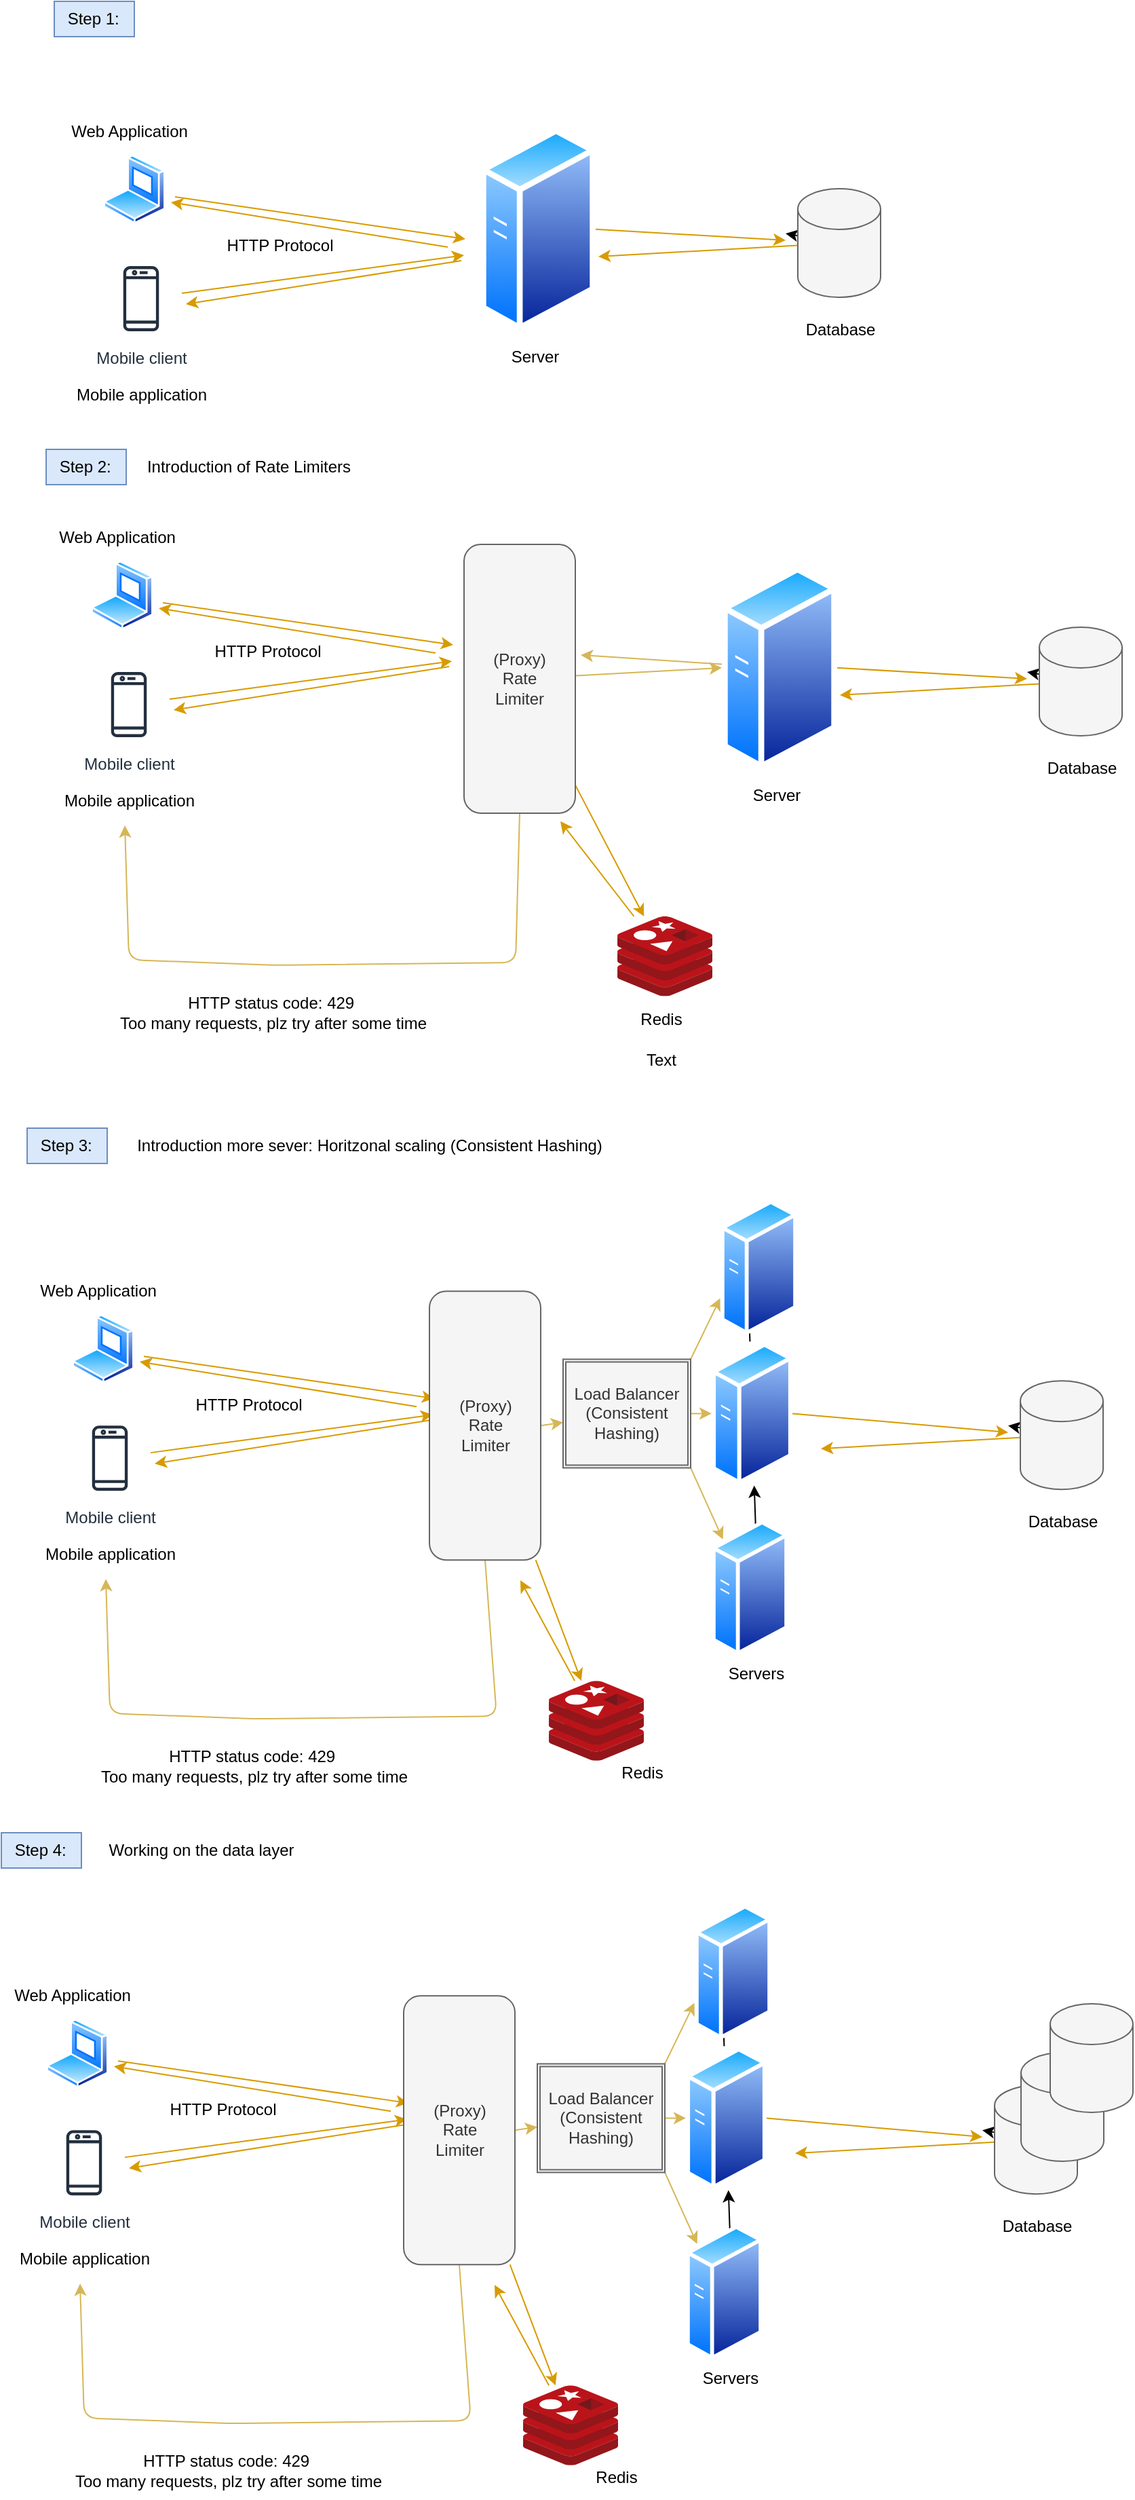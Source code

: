 <mxfile>
    <diagram id="KZtTN1PhhmkDYuG8sPAP" name="Page-1">
        <mxGraphModel dx="978" dy="692" grid="0" gridSize="10" guides="1" tooltips="1" connect="1" arrows="1" fold="1" page="0" pageScale="1" pageWidth="1169" pageHeight="827" background="#ffffff" math="0" shadow="0">
            <root>
                <mxCell id="0"/>
                <mxCell id="1" parent="0"/>
                <mxCell id="2" value="" style="aspect=fixed;perimeter=ellipsePerimeter;html=1;align=center;shadow=0;dashed=0;spacingTop=3;image;image=img/lib/active_directory/laptop_client.svg;" vertex="1" parent="1">
                    <mxGeometry x="108" y="181.89" width="46" height="51.11" as="geometry"/>
                </mxCell>
                <mxCell id="3" value="Mobile client" style="sketch=0;outlineConnect=0;fontColor=#232F3E;gradientColor=none;strokeColor=#232F3E;fillColor=#ffffff;dashed=0;verticalLabelPosition=bottom;verticalAlign=top;align=center;html=1;fontSize=12;fontStyle=0;aspect=fixed;shape=mxgraph.aws4.resourceIcon;resIcon=mxgraph.aws4.mobile_client;" vertex="1" parent="1">
                    <mxGeometry x="106" y="258" width="60" height="60" as="geometry"/>
                </mxCell>
                <mxCell id="6" value="Web Application" style="text;html=1;align=center;verticalAlign=middle;resizable=0;points=[];autosize=1;strokeColor=none;fillColor=none;fontColor=#000000;" vertex="1" parent="1">
                    <mxGeometry x="75" y="152" width="104" height="26" as="geometry"/>
                </mxCell>
                <mxCell id="8" value="Mobile application&lt;br&gt;" style="text;html=1;align=center;verticalAlign=middle;resizable=0;points=[];autosize=1;strokeColor=none;fillColor=none;fontColor=#000000;" vertex="1" parent="1">
                    <mxGeometry x="79" y="346" width="114" height="26" as="geometry"/>
                </mxCell>
                <mxCell id="23" style="edgeStyle=none;html=1;exitX=1;exitY=0.5;exitDx=0;exitDy=0;fontColor=#000000;fillColor=#ffe6cc;strokeColor=#d79b00;" edge="1" parent="1" source="9">
                    <mxGeometry relative="1" as="geometry">
                        <mxPoint x="611" y="245" as="targetPoint"/>
                    </mxGeometry>
                </mxCell>
                <mxCell id="9" value="" style="aspect=fixed;perimeter=ellipsePerimeter;html=1;align=center;shadow=0;dashed=0;spacingTop=3;image;image=img/lib/active_directory/generic_server.svg;fontColor=#000000;" vertex="1" parent="1">
                    <mxGeometry x="386" y="161" width="85" height="151.79" as="geometry"/>
                </mxCell>
                <mxCell id="12" value="Server" style="text;html=1;align=center;verticalAlign=middle;resizable=0;points=[];autosize=1;strokeColor=none;fillColor=none;fontColor=#000000;" vertex="1" parent="1">
                    <mxGeometry x="399" y="318" width="53" height="26" as="geometry"/>
                </mxCell>
                <mxCell id="14" value="" style="endArrow=classic;html=1;fontColor=#000000;fillColor=#ffe6cc;strokeColor=#d79b00;" edge="1" parent="1">
                    <mxGeometry width="50" height="50" relative="1" as="geometry">
                        <mxPoint x="161" y="213" as="sourcePoint"/>
                        <mxPoint x="375" y="244" as="targetPoint"/>
                    </mxGeometry>
                </mxCell>
                <mxCell id="15" value="" style="endArrow=classic;html=1;fontColor=#000000;fillColor=#ffe6cc;strokeColor=#d79b00;" edge="1" parent="1" source="3">
                    <mxGeometry width="50" height="50" relative="1" as="geometry">
                        <mxPoint x="171" y="223" as="sourcePoint"/>
                        <mxPoint x="374" y="256" as="targetPoint"/>
                    </mxGeometry>
                </mxCell>
                <mxCell id="16" value="HTTP Protocol" style="text;html=1;align=center;verticalAlign=middle;resizable=0;points=[];autosize=1;strokeColor=none;fillColor=none;fontColor=#000000;" vertex="1" parent="1">
                    <mxGeometry x="190" y="236" width="96" height="26" as="geometry"/>
                </mxCell>
                <mxCell id="17" value="" style="endArrow=classic;html=1;fontColor=#000000;fillColor=#ffe6cc;strokeColor=#d79b00;" edge="1" parent="1">
                    <mxGeometry width="50" height="50" relative="1" as="geometry">
                        <mxPoint x="362" y="250" as="sourcePoint"/>
                        <mxPoint x="158" y="217" as="targetPoint"/>
                    </mxGeometry>
                </mxCell>
                <mxCell id="18" value="" style="endArrow=classic;html=1;fontColor=#000000;fillColor=#ffe6cc;strokeColor=#d79b00;" edge="1" parent="1">
                    <mxGeometry width="50" height="50" relative="1" as="geometry">
                        <mxPoint x="372" y="260" as="sourcePoint"/>
                        <mxPoint x="169" y="292" as="targetPoint"/>
                    </mxGeometry>
                </mxCell>
                <mxCell id="24" style="edgeStyle=none;html=1;fontColor=#000000;fillColor=#ffe6cc;strokeColor=#d79b00;" edge="1" parent="1" source="19">
                    <mxGeometry relative="1" as="geometry">
                        <mxPoint x="473" y="257" as="targetPoint"/>
                    </mxGeometry>
                </mxCell>
                <mxCell id="25" style="edgeStyle=none;html=1;fontColor=#000000;" edge="1" parent="1" source="19">
                    <mxGeometry relative="1" as="geometry">
                        <mxPoint x="611" y="240" as="targetPoint"/>
                    </mxGeometry>
                </mxCell>
                <mxCell id="19" value="" style="shape=cylinder3;whiteSpace=wrap;html=1;boundedLbl=1;backgroundOutline=1;size=15;fontColor=#333333;fillColor=#f5f5f5;strokeColor=#666666;" vertex="1" parent="1">
                    <mxGeometry x="620" y="207" width="61" height="80" as="geometry"/>
                </mxCell>
                <mxCell id="22" value="Database&lt;br&gt;" style="text;html=1;align=center;verticalAlign=middle;resizable=0;points=[];autosize=1;strokeColor=none;fillColor=none;fontColor=#000000;" vertex="1" parent="1">
                    <mxGeometry x="616.5" y="298" width="69" height="26" as="geometry"/>
                </mxCell>
                <mxCell id="26" value="Step 1:&amp;nbsp;" style="text;html=1;align=center;verticalAlign=middle;resizable=0;points=[];autosize=1;strokeColor=#6c8ebf;fillColor=#dae8fc;fontColor=#000000;" vertex="1" parent="1">
                    <mxGeometry x="72" y="69" width="59" height="26" as="geometry"/>
                </mxCell>
                <mxCell id="27" value="" style="aspect=fixed;perimeter=ellipsePerimeter;html=1;align=center;shadow=0;dashed=0;spacingTop=3;image;image=img/lib/active_directory/laptop_client.svg;" vertex="1" parent="1">
                    <mxGeometry x="99" y="480.89" width="46" height="51.11" as="geometry"/>
                </mxCell>
                <mxCell id="28" value="Mobile client" style="sketch=0;outlineConnect=0;fontColor=#232F3E;gradientColor=none;strokeColor=#232F3E;fillColor=#ffffff;dashed=0;verticalLabelPosition=bottom;verticalAlign=top;align=center;html=1;fontSize=12;fontStyle=0;aspect=fixed;shape=mxgraph.aws4.resourceIcon;resIcon=mxgraph.aws4.mobile_client;" vertex="1" parent="1">
                    <mxGeometry x="97" y="557" width="60" height="60" as="geometry"/>
                </mxCell>
                <mxCell id="29" value="Web Application" style="text;html=1;align=center;verticalAlign=middle;resizable=0;points=[];autosize=1;strokeColor=none;fillColor=none;fontColor=#000000;" vertex="1" parent="1">
                    <mxGeometry x="66" y="451" width="104" height="26" as="geometry"/>
                </mxCell>
                <mxCell id="30" value="Mobile application&lt;br&gt;" style="text;html=1;align=center;verticalAlign=middle;resizable=0;points=[];autosize=1;strokeColor=none;fillColor=none;fontColor=#000000;" vertex="1" parent="1">
                    <mxGeometry x="70" y="645" width="114" height="26" as="geometry"/>
                </mxCell>
                <mxCell id="31" style="edgeStyle=none;html=1;exitX=1;exitY=0.5;exitDx=0;exitDy=0;fontColor=#000000;fillColor=#ffe6cc;strokeColor=#d79b00;" edge="1" parent="1" source="32">
                    <mxGeometry relative="1" as="geometry">
                        <mxPoint x="789" y="568" as="targetPoint"/>
                    </mxGeometry>
                </mxCell>
                <mxCell id="47" style="edgeStyle=none;html=1;fontColor=#000000;fillColor=#fff2cc;strokeColor=#d6b656;" edge="1" parent="1" source="32">
                    <mxGeometry relative="1" as="geometry">
                        <mxPoint x="460" y="550.5" as="targetPoint"/>
                    </mxGeometry>
                </mxCell>
                <mxCell id="32" value="" style="aspect=fixed;perimeter=ellipsePerimeter;html=1;align=center;shadow=0;dashed=0;spacingTop=3;image;image=img/lib/active_directory/generic_server.svg;fontColor=#000000;" vertex="1" parent="1">
                    <mxGeometry x="564" y="484" width="85" height="151.79" as="geometry"/>
                </mxCell>
                <mxCell id="33" value="Server" style="text;html=1;align=center;verticalAlign=middle;resizable=0;points=[];autosize=1;strokeColor=none;fillColor=none;fontColor=#000000;" vertex="1" parent="1">
                    <mxGeometry x="577" y="641" width="53" height="26" as="geometry"/>
                </mxCell>
                <mxCell id="34" value="" style="endArrow=classic;html=1;fontColor=#000000;fillColor=#ffe6cc;strokeColor=#d79b00;" edge="1" parent="1">
                    <mxGeometry width="50" height="50" relative="1" as="geometry">
                        <mxPoint x="152" y="512" as="sourcePoint"/>
                        <mxPoint x="366" y="543" as="targetPoint"/>
                    </mxGeometry>
                </mxCell>
                <mxCell id="35" value="" style="endArrow=classic;html=1;fontColor=#000000;fillColor=#ffe6cc;strokeColor=#d79b00;" edge="1" parent="1" source="28">
                    <mxGeometry width="50" height="50" relative="1" as="geometry">
                        <mxPoint x="162" y="522" as="sourcePoint"/>
                        <mxPoint x="365" y="555" as="targetPoint"/>
                    </mxGeometry>
                </mxCell>
                <mxCell id="36" value="HTTP Protocol" style="text;html=1;align=center;verticalAlign=middle;resizable=0;points=[];autosize=1;strokeColor=none;fillColor=none;fontColor=#000000;" vertex="1" parent="1">
                    <mxGeometry x="181" y="535" width="96" height="26" as="geometry"/>
                </mxCell>
                <mxCell id="37" value="" style="endArrow=classic;html=1;fontColor=#000000;fillColor=#ffe6cc;strokeColor=#d79b00;" edge="1" parent="1">
                    <mxGeometry width="50" height="50" relative="1" as="geometry">
                        <mxPoint x="353" y="549" as="sourcePoint"/>
                        <mxPoint x="149" y="516" as="targetPoint"/>
                    </mxGeometry>
                </mxCell>
                <mxCell id="38" value="" style="endArrow=classic;html=1;fontColor=#000000;fillColor=#ffe6cc;strokeColor=#d79b00;" edge="1" parent="1">
                    <mxGeometry width="50" height="50" relative="1" as="geometry">
                        <mxPoint x="363" y="559" as="sourcePoint"/>
                        <mxPoint x="160" y="591" as="targetPoint"/>
                    </mxGeometry>
                </mxCell>
                <mxCell id="39" style="edgeStyle=none;html=1;fontColor=#000000;fillColor=#ffe6cc;strokeColor=#d79b00;" edge="1" parent="1" source="41">
                    <mxGeometry relative="1" as="geometry">
                        <mxPoint x="651" y="580" as="targetPoint"/>
                    </mxGeometry>
                </mxCell>
                <mxCell id="40" style="edgeStyle=none;html=1;fontColor=#000000;" edge="1" parent="1" source="41">
                    <mxGeometry relative="1" as="geometry">
                        <mxPoint x="789" y="563" as="targetPoint"/>
                    </mxGeometry>
                </mxCell>
                <mxCell id="41" value="" style="shape=cylinder3;whiteSpace=wrap;html=1;boundedLbl=1;backgroundOutline=1;size=15;fontColor=#333333;fillColor=#f5f5f5;strokeColor=#666666;" vertex="1" parent="1">
                    <mxGeometry x="798" y="530" width="61" height="80" as="geometry"/>
                </mxCell>
                <mxCell id="42" value="Database&lt;br&gt;" style="text;html=1;align=center;verticalAlign=middle;resizable=0;points=[];autosize=1;strokeColor=none;fillColor=none;fontColor=#000000;" vertex="1" parent="1">
                    <mxGeometry x="794.5" y="621" width="69" height="26" as="geometry"/>
                </mxCell>
                <mxCell id="43" value="Step 2:&amp;nbsp;" style="text;html=1;align=center;verticalAlign=middle;resizable=0;points=[];autosize=1;strokeColor=#6c8ebf;fillColor=#dae8fc;fontColor=#000000;" vertex="1" parent="1">
                    <mxGeometry x="66" y="399" width="59" height="26" as="geometry"/>
                </mxCell>
                <mxCell id="44" value="Introduction of Rate Limiters" style="text;html=1;align=center;verticalAlign=middle;resizable=0;points=[];autosize=1;strokeColor=none;fillColor=none;fontColor=#000000;" vertex="1" parent="1">
                    <mxGeometry x="131" y="399" width="168" height="26" as="geometry"/>
                </mxCell>
                <mxCell id="46" style="edgeStyle=none;html=1;entryX=0;entryY=0.5;entryDx=0;entryDy=0;fontColor=#000000;fillColor=#fff2cc;strokeColor=#d6b656;" edge="1" parent="1" source="45" target="32">
                    <mxGeometry relative="1" as="geometry"/>
                </mxCell>
                <mxCell id="48" style="edgeStyle=none;html=1;fontColor=#000000;exitX=0.5;exitY=1;exitDx=0;exitDy=0;fillColor=#fff2cc;strokeColor=#d6b656;" edge="1" parent="1" source="45">
                    <mxGeometry relative="1" as="geometry">
                        <mxPoint x="124" y="676" as="targetPoint"/>
                        <Array as="points">
                            <mxPoint x="412" y="777"/>
                            <mxPoint x="235" y="779"/>
                            <mxPoint x="127" y="775"/>
                        </Array>
                    </mxGeometry>
                </mxCell>
                <mxCell id="52" style="edgeStyle=none;html=1;fontColor=#000000;fillColor=#ffe6cc;strokeColor=#d79b00;" edge="1" parent="1" source="45" target="50">
                    <mxGeometry relative="1" as="geometry"/>
                </mxCell>
                <mxCell id="45" value="(Proxy)&lt;br&gt;Rate&lt;br&gt;Limiter" style="rounded=1;whiteSpace=wrap;html=1;fontColor=#333333;fillColor=#f5f5f5;strokeColor=#666666;" vertex="1" parent="1">
                    <mxGeometry x="374" y="469" width="82" height="198" as="geometry"/>
                </mxCell>
                <mxCell id="49" value="HTTP status code: 429&amp;nbsp;&lt;br&gt;Too many requests, plz try after some time&lt;br&gt;" style="text;html=1;align=center;verticalAlign=middle;resizable=0;points=[];autosize=1;strokeColor=none;fillColor=none;fontColor=#000000;" vertex="1" parent="1">
                    <mxGeometry x="111" y="793" width="244" height="41" as="geometry"/>
                </mxCell>
                <mxCell id="53" style="edgeStyle=none;html=1;fontColor=#000000;fillColor=#ffe6cc;strokeColor=#d79b00;" edge="1" parent="1" source="50">
                    <mxGeometry relative="1" as="geometry">
                        <mxPoint x="445" y="673" as="targetPoint"/>
                    </mxGeometry>
                </mxCell>
                <mxCell id="50" value="" style="sketch=0;aspect=fixed;html=1;points=[];align=center;image;fontSize=12;image=img/lib/mscae/Cache_Redis_Product.svg;fontColor=#000000;" vertex="1" parent="1">
                    <mxGeometry x="487" y="743" width="70" height="58.8" as="geometry"/>
                </mxCell>
                <mxCell id="51" value="Redis" style="text;html=1;align=center;verticalAlign=middle;resizable=0;points=[];autosize=1;strokeColor=none;fillColor=none;fontColor=#000000;" vertex="1" parent="1">
                    <mxGeometry x="494" y="806" width="49" height="26" as="geometry"/>
                </mxCell>
                <mxCell id="54" value="Text" style="text;html=1;align=center;verticalAlign=middle;resizable=0;points=[];autosize=1;strokeColor=none;fillColor=none;fontColor=#000000;" vertex="1" parent="1">
                    <mxGeometry x="498.5" y="836" width="40" height="26" as="geometry"/>
                </mxCell>
                <mxCell id="55" value="" style="aspect=fixed;perimeter=ellipsePerimeter;html=1;align=center;shadow=0;dashed=0;spacingTop=3;image;image=img/lib/active_directory/laptop_client.svg;" vertex="1" parent="1">
                    <mxGeometry x="85" y="1035.99" width="46" height="51.11" as="geometry"/>
                </mxCell>
                <mxCell id="56" value="Mobile client" style="sketch=0;outlineConnect=0;fontColor=#232F3E;gradientColor=none;strokeColor=#232F3E;fillColor=#ffffff;dashed=0;verticalLabelPosition=bottom;verticalAlign=top;align=center;html=1;fontSize=12;fontStyle=0;aspect=fixed;shape=mxgraph.aws4.resourceIcon;resIcon=mxgraph.aws4.mobile_client;" vertex="1" parent="1">
                    <mxGeometry x="83" y="1112.1" width="60" height="60" as="geometry"/>
                </mxCell>
                <mxCell id="57" value="Web Application" style="text;html=1;align=center;verticalAlign=middle;resizable=0;points=[];autosize=1;strokeColor=none;fillColor=none;fontColor=#000000;" vertex="1" parent="1">
                    <mxGeometry x="52" y="1006.1" width="104" height="26" as="geometry"/>
                </mxCell>
                <mxCell id="58" value="Mobile application&lt;br&gt;" style="text;html=1;align=center;verticalAlign=middle;resizable=0;points=[];autosize=1;strokeColor=none;fillColor=none;fontColor=#000000;" vertex="1" parent="1">
                    <mxGeometry x="56" y="1200.1" width="114" height="26" as="geometry"/>
                </mxCell>
                <mxCell id="59" style="edgeStyle=none;html=1;exitX=1;exitY=0.5;exitDx=0;exitDy=0;fontColor=#000000;fillColor=#ffe6cc;strokeColor=#d79b00;" edge="1" parent="1" source="61">
                    <mxGeometry relative="1" as="geometry">
                        <mxPoint x="775" y="1123.1" as="targetPoint"/>
                    </mxGeometry>
                </mxCell>
                <mxCell id="85" value="" style="edgeStyle=none;html=1;fontColor=#000000;" edge="1" parent="1" source="61">
                    <mxGeometry relative="1" as="geometry">
                        <mxPoint x="584.01" y="1039.05" as="targetPoint"/>
                    </mxGeometry>
                </mxCell>
                <mxCell id="61" value="" style="aspect=fixed;perimeter=ellipsePerimeter;html=1;align=center;shadow=0;dashed=0;spacingTop=3;image;image=img/lib/active_directory/generic_server.svg;fontColor=#000000;" vertex="1" parent="1">
                    <mxGeometry x="556.5" y="1056.1" width="59.5" height="106.25" as="geometry"/>
                </mxCell>
                <mxCell id="83" value="" style="edgeStyle=none;html=1;fontColor=#000000;" edge="1" parent="1" source="62" target="61">
                    <mxGeometry relative="1" as="geometry"/>
                </mxCell>
                <mxCell id="62" value="Server" style="text;html=1;align=center;verticalAlign=middle;resizable=0;points=[];autosize=1;strokeColor=none;fillColor=none;fontColor=#000000;" vertex="1" parent="1">
                    <mxGeometry x="563" y="1196.1" width="53" height="26" as="geometry"/>
                </mxCell>
                <mxCell id="63" value="" style="endArrow=classic;html=1;fontColor=#000000;fillColor=#ffe6cc;strokeColor=#d79b00;" edge="1" parent="1">
                    <mxGeometry width="50" height="50" relative="1" as="geometry">
                        <mxPoint x="138" y="1067.1" as="sourcePoint"/>
                        <mxPoint x="352" y="1098.1" as="targetPoint"/>
                    </mxGeometry>
                </mxCell>
                <mxCell id="64" value="" style="endArrow=classic;html=1;fontColor=#000000;fillColor=#ffe6cc;strokeColor=#d79b00;" edge="1" parent="1" source="56">
                    <mxGeometry width="50" height="50" relative="1" as="geometry">
                        <mxPoint x="148" y="1077.1" as="sourcePoint"/>
                        <mxPoint x="351" y="1110.1" as="targetPoint"/>
                    </mxGeometry>
                </mxCell>
                <mxCell id="65" value="HTTP Protocol" style="text;html=1;align=center;verticalAlign=middle;resizable=0;points=[];autosize=1;strokeColor=none;fillColor=none;fontColor=#000000;" vertex="1" parent="1">
                    <mxGeometry x="167" y="1090.1" width="96" height="26" as="geometry"/>
                </mxCell>
                <mxCell id="66" value="" style="endArrow=classic;html=1;fontColor=#000000;fillColor=#ffe6cc;strokeColor=#d79b00;" edge="1" parent="1">
                    <mxGeometry width="50" height="50" relative="1" as="geometry">
                        <mxPoint x="339" y="1104.1" as="sourcePoint"/>
                        <mxPoint x="135" y="1071.1" as="targetPoint"/>
                    </mxGeometry>
                </mxCell>
                <mxCell id="67" value="" style="endArrow=classic;html=1;fontColor=#000000;fillColor=#ffe6cc;strokeColor=#d79b00;" edge="1" parent="1">
                    <mxGeometry width="50" height="50" relative="1" as="geometry">
                        <mxPoint x="349" y="1114.1" as="sourcePoint"/>
                        <mxPoint x="146" y="1146.1" as="targetPoint"/>
                    </mxGeometry>
                </mxCell>
                <mxCell id="68" style="edgeStyle=none;html=1;fontColor=#000000;fillColor=#ffe6cc;strokeColor=#d79b00;" edge="1" parent="1" source="70">
                    <mxGeometry relative="1" as="geometry">
                        <mxPoint x="637" y="1135.1" as="targetPoint"/>
                    </mxGeometry>
                </mxCell>
                <mxCell id="69" style="edgeStyle=none;html=1;fontColor=#000000;" edge="1" parent="1" source="70">
                    <mxGeometry relative="1" as="geometry">
                        <mxPoint x="775" y="1118.1" as="targetPoint"/>
                    </mxGeometry>
                </mxCell>
                <mxCell id="70" value="" style="shape=cylinder3;whiteSpace=wrap;html=1;boundedLbl=1;backgroundOutline=1;size=15;fontColor=#333333;fillColor=#f5f5f5;strokeColor=#666666;" vertex="1" parent="1">
                    <mxGeometry x="784" y="1085.1" width="61" height="80" as="geometry"/>
                </mxCell>
                <mxCell id="71" value="Database&lt;br&gt;" style="text;html=1;align=center;verticalAlign=middle;resizable=0;points=[];autosize=1;strokeColor=none;fillColor=none;fontColor=#000000;" vertex="1" parent="1">
                    <mxGeometry x="780.5" y="1176.1" width="69" height="26" as="geometry"/>
                </mxCell>
                <mxCell id="72" value="Step 3:&amp;nbsp;" style="text;html=1;align=center;verticalAlign=middle;resizable=0;points=[];autosize=1;strokeColor=#6c8ebf;fillColor=#dae8fc;fontColor=#000000;" vertex="1" parent="1">
                    <mxGeometry x="52" y="899" width="59" height="26" as="geometry"/>
                </mxCell>
                <mxCell id="73" value="Introduction more sever: Horitzonal scaling (Consistent Hashing)" style="text;html=1;align=center;verticalAlign=middle;resizable=0;points=[];autosize=1;strokeColor=none;fillColor=none;fontColor=#000000;" vertex="1" parent="1">
                    <mxGeometry x="123.5" y="899" width="361" height="26" as="geometry"/>
                </mxCell>
                <mxCell id="75" style="edgeStyle=none;html=1;fontColor=#000000;exitX=0.5;exitY=1;exitDx=0;exitDy=0;fillColor=#fff2cc;strokeColor=#d6b656;" edge="1" parent="1" source="77">
                    <mxGeometry relative="1" as="geometry">
                        <mxPoint x="110" y="1231.1" as="targetPoint"/>
                        <Array as="points">
                            <mxPoint x="398" y="1332.1"/>
                            <mxPoint x="221" y="1334.1"/>
                            <mxPoint x="113" y="1330.1"/>
                        </Array>
                    </mxGeometry>
                </mxCell>
                <mxCell id="76" style="edgeStyle=none;html=1;fontColor=#000000;fillColor=#ffe6cc;strokeColor=#d79b00;" edge="1" parent="1" source="77" target="80">
                    <mxGeometry relative="1" as="geometry"/>
                </mxCell>
                <mxCell id="116" style="edgeStyle=none;html=1;exitX=1;exitY=0.5;exitDx=0;exitDy=0;fontColor=#000000;fillColor=#fff2cc;strokeColor=#d6b656;" edge="1" parent="1" source="77" target="115">
                    <mxGeometry relative="1" as="geometry"/>
                </mxCell>
                <mxCell id="77" value="(Proxy)&lt;br&gt;Rate&lt;br&gt;Limiter" style="rounded=1;whiteSpace=wrap;html=1;fontColor=#333333;fillColor=#f5f5f5;strokeColor=#666666;" vertex="1" parent="1">
                    <mxGeometry x="348.5" y="1019.1" width="82" height="198" as="geometry"/>
                </mxCell>
                <mxCell id="78" value="HTTP status code: 429&amp;nbsp;&lt;br&gt;Too many requests, plz try after some time&lt;br&gt;" style="text;html=1;align=center;verticalAlign=middle;resizable=0;points=[];autosize=1;strokeColor=none;fillColor=none;fontColor=#000000;" vertex="1" parent="1">
                    <mxGeometry x="97" y="1348.1" width="244" height="41" as="geometry"/>
                </mxCell>
                <mxCell id="79" style="edgeStyle=none;html=1;fontColor=#000000;fillColor=#ffe6cc;strokeColor=#d79b00;" edge="1" parent="1" source="80">
                    <mxGeometry relative="1" as="geometry">
                        <mxPoint x="415.5" y="1232.1" as="targetPoint"/>
                    </mxGeometry>
                </mxCell>
                <mxCell id="80" value="" style="sketch=0;aspect=fixed;html=1;points=[];align=center;image;fontSize=12;image=img/lib/mscae/Cache_Redis_Product.svg;fontColor=#000000;" vertex="1" parent="1">
                    <mxGeometry x="436.5" y="1306.1" width="70" height="58.8" as="geometry"/>
                </mxCell>
                <mxCell id="81" value="Redis" style="text;html=1;align=center;verticalAlign=middle;resizable=0;points=[];autosize=1;strokeColor=none;fillColor=none;fontColor=#000000;" vertex="1" parent="1">
                    <mxGeometry x="480" y="1361.1" width="49" height="26" as="geometry"/>
                </mxCell>
                <mxCell id="84" value="" style="aspect=fixed;perimeter=ellipsePerimeter;html=1;align=center;shadow=0;dashed=0;spacingTop=3;image;image=img/lib/active_directory/generic_server.svg;fontColor=#000000;" vertex="1" parent="1">
                    <mxGeometry x="563" y="951.1" width="56.5" height="100.9" as="geometry"/>
                </mxCell>
                <mxCell id="114" value="" style="aspect=fixed;perimeter=ellipsePerimeter;html=1;align=center;shadow=0;dashed=0;spacingTop=3;image;image=img/lib/active_directory/generic_server.svg;fontColor=#000000;" vertex="1" parent="1">
                    <mxGeometry x="556.5" y="1187.1" width="56.5" height="100.9" as="geometry"/>
                </mxCell>
                <mxCell id="117" style="edgeStyle=none;html=1;exitX=1;exitY=0;exitDx=0;exitDy=0;entryX=0;entryY=1;entryDx=0;entryDy=0;fontColor=#000000;fillColor=#fff2cc;strokeColor=#d6b656;" edge="1" parent="1" source="115">
                    <mxGeometry relative="1" as="geometry">
                        <mxPoint x="562.774" y="1024.322" as="targetPoint"/>
                    </mxGeometry>
                </mxCell>
                <mxCell id="118" style="edgeStyle=none;html=1;exitX=1;exitY=0.5;exitDx=0;exitDy=0;entryX=0;entryY=0.5;entryDx=0;entryDy=0;fontColor=#000000;fillColor=#fff2cc;strokeColor=#d6b656;" edge="1" parent="1" source="115" target="61">
                    <mxGeometry relative="1" as="geometry"/>
                </mxCell>
                <mxCell id="119" style="edgeStyle=none;html=1;exitX=1;exitY=1;exitDx=0;exitDy=0;entryX=0;entryY=0;entryDx=0;entryDy=0;fontColor=#000000;fillColor=#fff2cc;strokeColor=#d6b656;" edge="1" parent="1" source="115" target="114">
                    <mxGeometry relative="1" as="geometry"/>
                </mxCell>
                <mxCell id="115" value="Load Balancer&lt;br&gt;(Consistent Hashing)" style="shape=ext;double=1;rounded=0;whiteSpace=wrap;html=1;fontColor=#333333;fillColor=#f5f5f5;strokeColor=#666666;" vertex="1" parent="1">
                    <mxGeometry x="447" y="1069.23" width="94" height="80" as="geometry"/>
                </mxCell>
                <mxCell id="120" value="Servers" style="text;html=1;align=center;verticalAlign=middle;resizable=0;points=[];autosize=1;strokeColor=none;fillColor=none;fontColor=#000000;" vertex="1" parent="1">
                    <mxGeometry x="559" y="1288.0" width="59" height="26" as="geometry"/>
                </mxCell>
                <mxCell id="121" value="" style="aspect=fixed;perimeter=ellipsePerimeter;html=1;align=center;shadow=0;dashed=0;spacingTop=3;image;image=img/lib/active_directory/laptop_client.svg;" vertex="1" parent="1">
                    <mxGeometry x="66" y="1554.99" width="46" height="51.11" as="geometry"/>
                </mxCell>
                <mxCell id="122" value="Mobile client" style="sketch=0;outlineConnect=0;fontColor=#232F3E;gradientColor=none;strokeColor=#232F3E;fillColor=#ffffff;dashed=0;verticalLabelPosition=bottom;verticalAlign=top;align=center;html=1;fontSize=12;fontStyle=0;aspect=fixed;shape=mxgraph.aws4.resourceIcon;resIcon=mxgraph.aws4.mobile_client;" vertex="1" parent="1">
                    <mxGeometry x="64" y="1631.1" width="60" height="60" as="geometry"/>
                </mxCell>
                <mxCell id="123" value="Web Application" style="text;html=1;align=center;verticalAlign=middle;resizable=0;points=[];autosize=1;strokeColor=none;fillColor=none;fontColor=#000000;" vertex="1" parent="1">
                    <mxGeometry x="33" y="1525.1" width="104" height="26" as="geometry"/>
                </mxCell>
                <mxCell id="124" value="Mobile application&lt;br&gt;" style="text;html=1;align=center;verticalAlign=middle;resizable=0;points=[];autosize=1;strokeColor=none;fillColor=none;fontColor=#000000;" vertex="1" parent="1">
                    <mxGeometry x="37" y="1719.1" width="114" height="26" as="geometry"/>
                </mxCell>
                <mxCell id="125" style="edgeStyle=none;html=1;exitX=1;exitY=0.5;exitDx=0;exitDy=0;fontColor=#000000;fillColor=#ffe6cc;strokeColor=#d79b00;" edge="1" parent="1" source="127">
                    <mxGeometry relative="1" as="geometry">
                        <mxPoint x="756" y="1642.1" as="targetPoint"/>
                    </mxGeometry>
                </mxCell>
                <mxCell id="126" value="" style="edgeStyle=none;html=1;fontColor=#000000;" edge="1" parent="1" source="127">
                    <mxGeometry relative="1" as="geometry">
                        <mxPoint x="565.01" y="1558.05" as="targetPoint"/>
                    </mxGeometry>
                </mxCell>
                <mxCell id="127" value="" style="aspect=fixed;perimeter=ellipsePerimeter;html=1;align=center;shadow=0;dashed=0;spacingTop=3;image;image=img/lib/active_directory/generic_server.svg;fontColor=#000000;" vertex="1" parent="1">
                    <mxGeometry x="537.5" y="1575.1" width="59.5" height="106.25" as="geometry"/>
                </mxCell>
                <mxCell id="128" value="" style="edgeStyle=none;html=1;fontColor=#000000;" edge="1" parent="1" source="129" target="127">
                    <mxGeometry relative="1" as="geometry"/>
                </mxCell>
                <mxCell id="129" value="Server" style="text;html=1;align=center;verticalAlign=middle;resizable=0;points=[];autosize=1;strokeColor=none;fillColor=none;fontColor=#000000;" vertex="1" parent="1">
                    <mxGeometry x="544" y="1715.1" width="53" height="26" as="geometry"/>
                </mxCell>
                <mxCell id="130" value="" style="endArrow=classic;html=1;fontColor=#000000;fillColor=#ffe6cc;strokeColor=#d79b00;" edge="1" parent="1">
                    <mxGeometry width="50" height="50" relative="1" as="geometry">
                        <mxPoint x="119" y="1586.1" as="sourcePoint"/>
                        <mxPoint x="333" y="1617.1" as="targetPoint"/>
                    </mxGeometry>
                </mxCell>
                <mxCell id="131" value="" style="endArrow=classic;html=1;fontColor=#000000;fillColor=#ffe6cc;strokeColor=#d79b00;" edge="1" parent="1" source="122">
                    <mxGeometry width="50" height="50" relative="1" as="geometry">
                        <mxPoint x="129" y="1596.1" as="sourcePoint"/>
                        <mxPoint x="332" y="1629.1" as="targetPoint"/>
                    </mxGeometry>
                </mxCell>
                <mxCell id="132" value="HTTP Protocol" style="text;html=1;align=center;verticalAlign=middle;resizable=0;points=[];autosize=1;strokeColor=none;fillColor=none;fontColor=#000000;" vertex="1" parent="1">
                    <mxGeometry x="148" y="1609.1" width="96" height="26" as="geometry"/>
                </mxCell>
                <mxCell id="133" value="" style="endArrow=classic;html=1;fontColor=#000000;fillColor=#ffe6cc;strokeColor=#d79b00;" edge="1" parent="1">
                    <mxGeometry width="50" height="50" relative="1" as="geometry">
                        <mxPoint x="320" y="1623.1" as="sourcePoint"/>
                        <mxPoint x="116" y="1590.1" as="targetPoint"/>
                    </mxGeometry>
                </mxCell>
                <mxCell id="134" value="" style="endArrow=classic;html=1;fontColor=#000000;fillColor=#ffe6cc;strokeColor=#d79b00;" edge="1" parent="1">
                    <mxGeometry width="50" height="50" relative="1" as="geometry">
                        <mxPoint x="330" y="1633.1" as="sourcePoint"/>
                        <mxPoint x="127" y="1665.1" as="targetPoint"/>
                    </mxGeometry>
                </mxCell>
                <mxCell id="135" style="edgeStyle=none;html=1;fontColor=#000000;fillColor=#ffe6cc;strokeColor=#d79b00;" edge="1" parent="1" source="137">
                    <mxGeometry relative="1" as="geometry">
                        <mxPoint x="618" y="1654.1" as="targetPoint"/>
                    </mxGeometry>
                </mxCell>
                <mxCell id="136" style="edgeStyle=none;html=1;fontColor=#000000;" edge="1" parent="1" source="137">
                    <mxGeometry relative="1" as="geometry">
                        <mxPoint x="756" y="1637.1" as="targetPoint"/>
                    </mxGeometry>
                </mxCell>
                <mxCell id="137" value="" style="shape=cylinder3;whiteSpace=wrap;html=1;boundedLbl=1;backgroundOutline=1;size=15;fontColor=#333333;fillColor=#f5f5f5;strokeColor=#666666;" vertex="1" parent="1">
                    <mxGeometry x="765" y="1604.1" width="61" height="80" as="geometry"/>
                </mxCell>
                <mxCell id="138" value="Database&lt;br&gt;" style="text;html=1;align=center;verticalAlign=middle;resizable=0;points=[];autosize=1;strokeColor=none;fillColor=none;fontColor=#000000;" vertex="1" parent="1">
                    <mxGeometry x="761.5" y="1695.1" width="69" height="26" as="geometry"/>
                </mxCell>
                <mxCell id="139" value="Step 4:&amp;nbsp;" style="text;html=1;align=center;verticalAlign=middle;resizable=0;points=[];autosize=1;strokeColor=#6c8ebf;fillColor=#dae8fc;fontColor=#000000;" vertex="1" parent="1">
                    <mxGeometry x="33" y="1418" width="59" height="26" as="geometry"/>
                </mxCell>
                <mxCell id="140" value="Working on the data layer" style="text;html=1;align=center;verticalAlign=middle;resizable=0;points=[];autosize=1;strokeColor=none;fillColor=none;fontColor=#000000;" vertex="1" parent="1">
                    <mxGeometry x="102" y="1418" width="155" height="26" as="geometry"/>
                </mxCell>
                <mxCell id="141" style="edgeStyle=none;html=1;fontColor=#000000;exitX=0.5;exitY=1;exitDx=0;exitDy=0;fillColor=#fff2cc;strokeColor=#d6b656;" edge="1" parent="1" source="144">
                    <mxGeometry relative="1" as="geometry">
                        <mxPoint x="91" y="1750.1" as="targetPoint"/>
                        <Array as="points">
                            <mxPoint x="379" y="1851.1"/>
                            <mxPoint x="202" y="1853.1"/>
                            <mxPoint x="94" y="1849.1"/>
                        </Array>
                    </mxGeometry>
                </mxCell>
                <mxCell id="142" style="edgeStyle=none;html=1;fontColor=#000000;fillColor=#ffe6cc;strokeColor=#d79b00;" edge="1" parent="1" source="144" target="147">
                    <mxGeometry relative="1" as="geometry"/>
                </mxCell>
                <mxCell id="143" style="edgeStyle=none;html=1;exitX=1;exitY=0.5;exitDx=0;exitDy=0;fontColor=#000000;fillColor=#fff2cc;strokeColor=#d6b656;" edge="1" parent="1" source="144" target="154">
                    <mxGeometry relative="1" as="geometry"/>
                </mxCell>
                <mxCell id="144" value="(Proxy)&lt;br&gt;Rate&lt;br&gt;Limiter" style="rounded=1;whiteSpace=wrap;html=1;fontColor=#333333;fillColor=#f5f5f5;strokeColor=#666666;" vertex="1" parent="1">
                    <mxGeometry x="329.5" y="1538.1" width="82" height="198" as="geometry"/>
                </mxCell>
                <mxCell id="145" value="HTTP status code: 429&amp;nbsp;&lt;br&gt;Too many requests, plz try after some time&lt;br&gt;" style="text;html=1;align=center;verticalAlign=middle;resizable=0;points=[];autosize=1;strokeColor=none;fillColor=none;fontColor=#000000;" vertex="1" parent="1">
                    <mxGeometry x="78" y="1867.1" width="244" height="41" as="geometry"/>
                </mxCell>
                <mxCell id="146" style="edgeStyle=none;html=1;fontColor=#000000;fillColor=#ffe6cc;strokeColor=#d79b00;" edge="1" parent="1" source="147">
                    <mxGeometry relative="1" as="geometry">
                        <mxPoint x="396.5" y="1751.1" as="targetPoint"/>
                    </mxGeometry>
                </mxCell>
                <mxCell id="147" value="" style="sketch=0;aspect=fixed;html=1;points=[];align=center;image;fontSize=12;image=img/lib/mscae/Cache_Redis_Product.svg;fontColor=#000000;" vertex="1" parent="1">
                    <mxGeometry x="417.5" y="1825.1" width="70" height="58.8" as="geometry"/>
                </mxCell>
                <mxCell id="148" value="Redis" style="text;html=1;align=center;verticalAlign=middle;resizable=0;points=[];autosize=1;strokeColor=none;fillColor=none;fontColor=#000000;" vertex="1" parent="1">
                    <mxGeometry x="461" y="1880.1" width="49" height="26" as="geometry"/>
                </mxCell>
                <mxCell id="149" value="" style="aspect=fixed;perimeter=ellipsePerimeter;html=1;align=center;shadow=0;dashed=0;spacingTop=3;image;image=img/lib/active_directory/generic_server.svg;fontColor=#000000;" vertex="1" parent="1">
                    <mxGeometry x="544" y="1470.1" width="56.5" height="100.9" as="geometry"/>
                </mxCell>
                <mxCell id="150" value="" style="aspect=fixed;perimeter=ellipsePerimeter;html=1;align=center;shadow=0;dashed=0;spacingTop=3;image;image=img/lib/active_directory/generic_server.svg;fontColor=#000000;" vertex="1" parent="1">
                    <mxGeometry x="537.5" y="1706.1" width="56.5" height="100.9" as="geometry"/>
                </mxCell>
                <mxCell id="151" style="edgeStyle=none;html=1;exitX=1;exitY=0;exitDx=0;exitDy=0;entryX=0;entryY=1;entryDx=0;entryDy=0;fontColor=#000000;fillColor=#fff2cc;strokeColor=#d6b656;" edge="1" parent="1" source="154">
                    <mxGeometry relative="1" as="geometry">
                        <mxPoint x="543.774" y="1543.322" as="targetPoint"/>
                    </mxGeometry>
                </mxCell>
                <mxCell id="152" style="edgeStyle=none;html=1;exitX=1;exitY=0.5;exitDx=0;exitDy=0;entryX=0;entryY=0.5;entryDx=0;entryDy=0;fontColor=#000000;fillColor=#fff2cc;strokeColor=#d6b656;" edge="1" parent="1" source="154" target="127">
                    <mxGeometry relative="1" as="geometry"/>
                </mxCell>
                <mxCell id="153" style="edgeStyle=none;html=1;exitX=1;exitY=1;exitDx=0;exitDy=0;entryX=0;entryY=0;entryDx=0;entryDy=0;fontColor=#000000;fillColor=#fff2cc;strokeColor=#d6b656;" edge="1" parent="1" source="154" target="150">
                    <mxGeometry relative="1" as="geometry"/>
                </mxCell>
                <mxCell id="154" value="Load Balancer&lt;br&gt;(Consistent Hashing)" style="shape=ext;double=1;rounded=0;whiteSpace=wrap;html=1;fontColor=#333333;fillColor=#f5f5f5;strokeColor=#666666;" vertex="1" parent="1">
                    <mxGeometry x="428" y="1588.23" width="94" height="80" as="geometry"/>
                </mxCell>
                <mxCell id="155" value="Servers" style="text;html=1;align=center;verticalAlign=middle;resizable=0;points=[];autosize=1;strokeColor=none;fillColor=none;fontColor=#000000;" vertex="1" parent="1">
                    <mxGeometry x="540" y="1807.0" width="59" height="26" as="geometry"/>
                </mxCell>
                <mxCell id="156" value="" style="shape=cylinder3;whiteSpace=wrap;html=1;boundedLbl=1;backgroundOutline=1;size=15;fontColor=#333333;fillColor=#f5f5f5;strokeColor=#666666;" vertex="1" parent="1">
                    <mxGeometry x="784.5" y="1580" width="61" height="80" as="geometry"/>
                </mxCell>
                <mxCell id="157" value="" style="shape=cylinder3;whiteSpace=wrap;html=1;boundedLbl=1;backgroundOutline=1;size=15;fontColor=#333333;fillColor=#f5f5f5;strokeColor=#666666;" vertex="1" parent="1">
                    <mxGeometry x="806" y="1544" width="61" height="80" as="geometry"/>
                </mxCell>
            </root>
        </mxGraphModel>
    </diagram>
</mxfile>